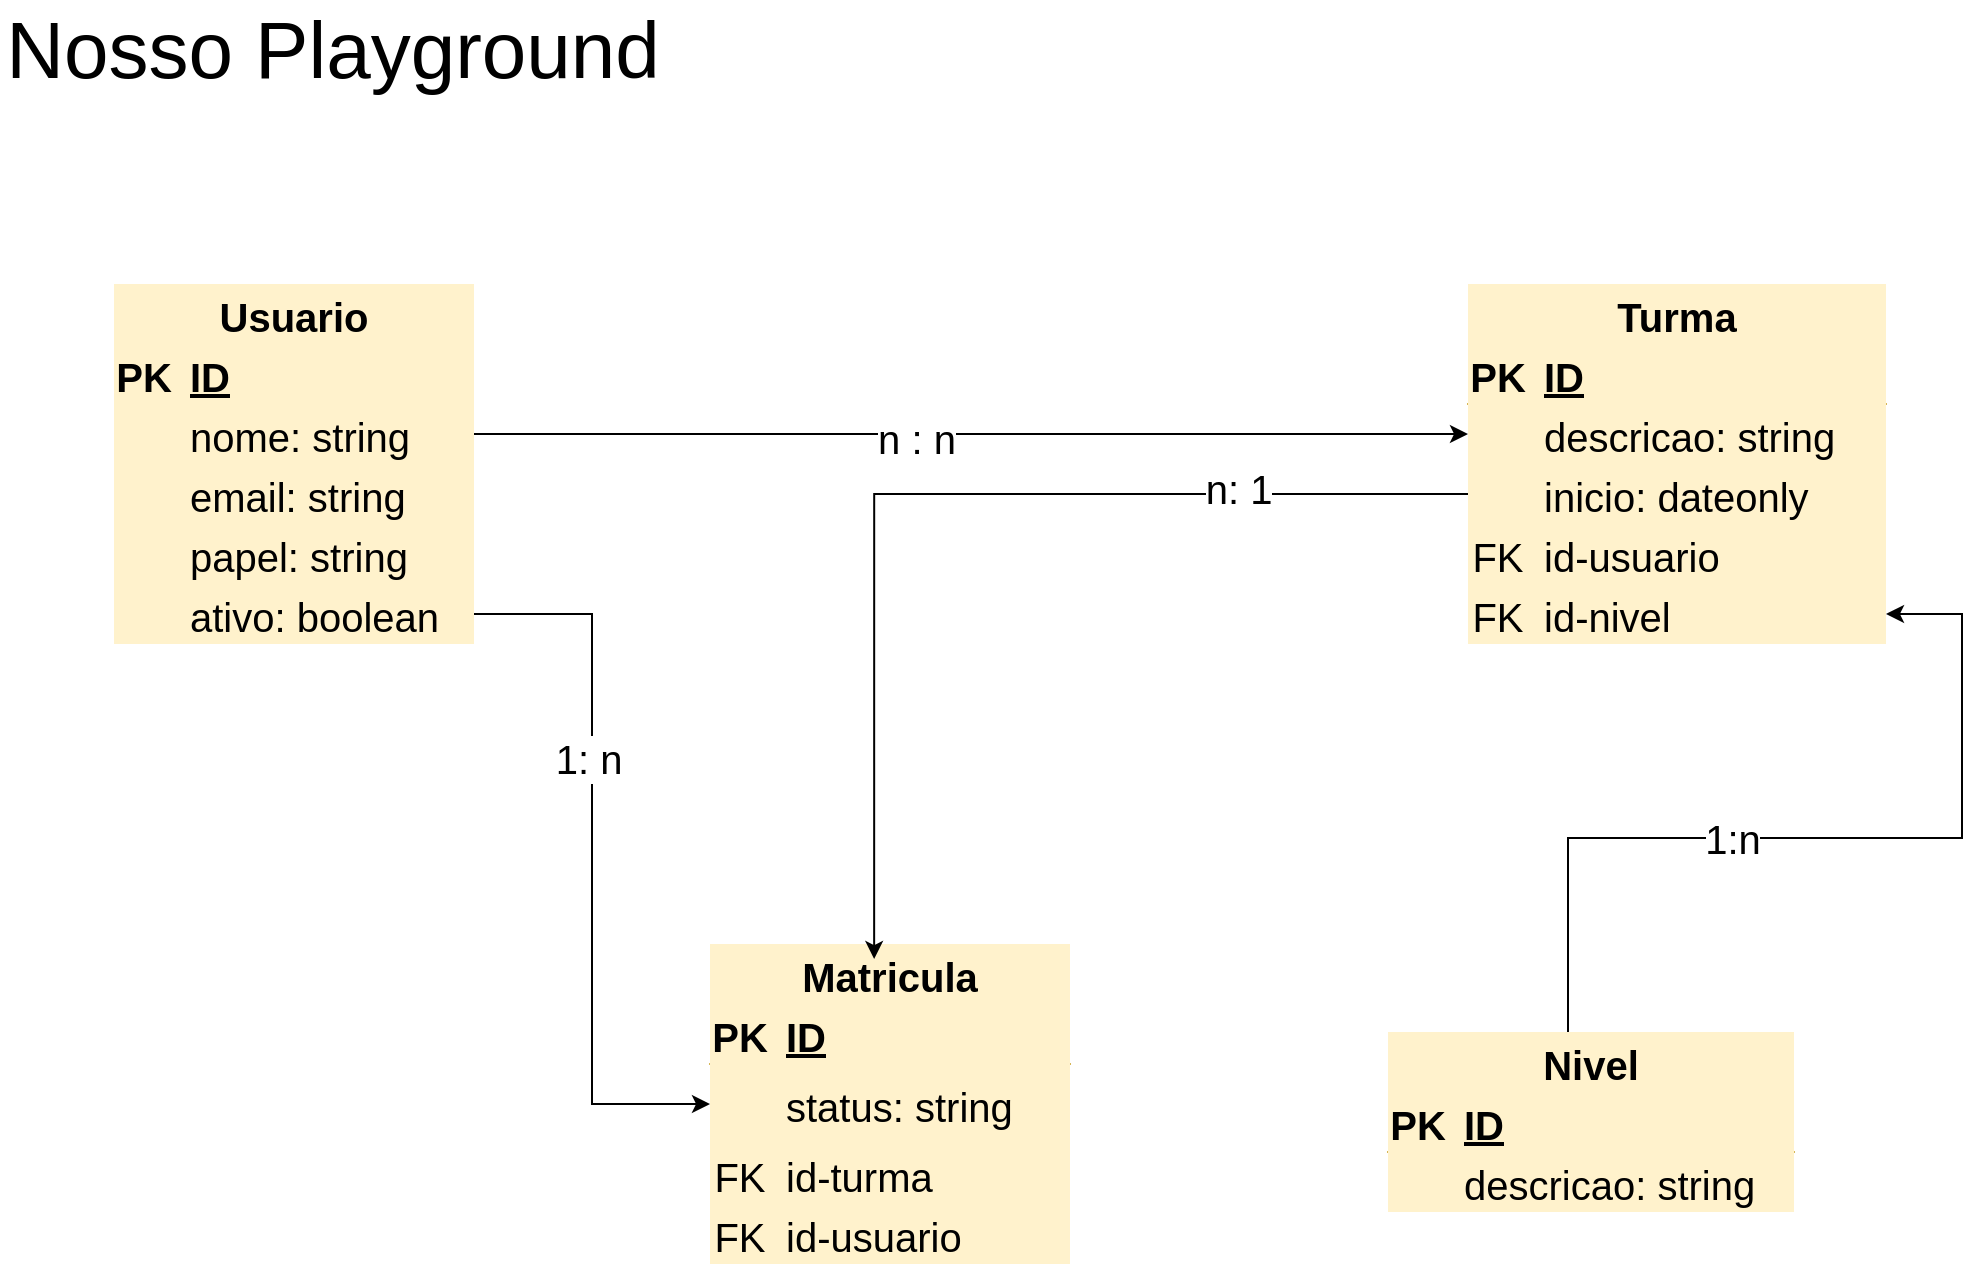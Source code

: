 <mxfile version="20.2.3" type="device"><diagram id="9jMi6Zr9I_MgF1_sjt54" name="Page-1"><mxGraphModel dx="1483" dy="927" grid="0" gridSize="10" guides="1" tooltips="1" connect="1" arrows="1" fold="1" page="1" pageScale="1" pageWidth="1169" pageHeight="827" math="0" shadow="0"><root><mxCell id="0"/><mxCell id="1" parent="0"/><mxCell id="DY_vmvrWOA6yT_l21C_Y-1" value="&lt;font style=&quot;font-size: 40px;&quot;&gt;Nosso Playground&lt;/font&gt;" style="text;html=1;strokeColor=none;fillColor=none;align=center;verticalAlign=middle;whiteSpace=wrap;rounded=0;" parent="1" vertex="1"><mxGeometry x="47" y="40" width="333" height="48" as="geometry"/></mxCell><mxCell id="DY_vmvrWOA6yT_l21C_Y-15" value="Usuario" style="shape=table;startSize=30;container=1;collapsible=1;childLayout=tableLayout;fixedRows=1;rowLines=0;fontStyle=1;align=center;resizeLast=1;fontSize=20;fillColor=#fff2cc;strokeColor=none;" parent="1" vertex="1"><mxGeometry x="104" y="182" width="180" height="180" as="geometry"/></mxCell><mxCell id="DY_vmvrWOA6yT_l21C_Y-16" value="" style="shape=tableRow;horizontal=0;startSize=0;swimlaneHead=0;swimlaneBody=0;fillColor=#fff2cc;collapsible=0;dropTarget=0;points=[[0,0.5],[1,0.5]];portConstraint=eastwest;top=0;left=0;right=0;bottom=1;fontSize=20;strokeColor=none;" parent="DY_vmvrWOA6yT_l21C_Y-15" vertex="1"><mxGeometry y="30" width="180" height="30" as="geometry"/></mxCell><mxCell id="DY_vmvrWOA6yT_l21C_Y-17" value="PK" style="shape=partialRectangle;connectable=0;fillColor=#fff2cc;top=0;left=0;bottom=0;right=0;fontStyle=1;overflow=hidden;fontSize=20;strokeColor=none;" parent="DY_vmvrWOA6yT_l21C_Y-16" vertex="1"><mxGeometry width="30" height="30" as="geometry"><mxRectangle width="30" height="30" as="alternateBounds"/></mxGeometry></mxCell><mxCell id="DY_vmvrWOA6yT_l21C_Y-18" value="ID" style="shape=partialRectangle;connectable=0;fillColor=#fff2cc;top=0;left=0;bottom=0;right=0;align=left;spacingLeft=6;fontStyle=5;overflow=hidden;fontSize=20;strokeColor=none;" parent="DY_vmvrWOA6yT_l21C_Y-16" vertex="1"><mxGeometry x="30" width="150" height="30" as="geometry"><mxRectangle width="150" height="30" as="alternateBounds"/></mxGeometry></mxCell><mxCell id="DY_vmvrWOA6yT_l21C_Y-19" value="" style="shape=tableRow;horizontal=0;startSize=0;swimlaneHead=0;swimlaneBody=0;fillColor=#fff2cc;collapsible=0;dropTarget=0;points=[[0,0.5],[1,0.5]];portConstraint=eastwest;top=0;left=0;right=0;bottom=0;fontSize=20;strokeColor=none;" parent="DY_vmvrWOA6yT_l21C_Y-15" vertex="1"><mxGeometry y="60" width="180" height="30" as="geometry"/></mxCell><mxCell id="DY_vmvrWOA6yT_l21C_Y-20" value="" style="shape=partialRectangle;connectable=0;fillColor=#fff2cc;top=0;left=0;bottom=0;right=0;editable=1;overflow=hidden;fontSize=20;strokeColor=none;" parent="DY_vmvrWOA6yT_l21C_Y-19" vertex="1"><mxGeometry width="30" height="30" as="geometry"><mxRectangle width="30" height="30" as="alternateBounds"/></mxGeometry></mxCell><mxCell id="DY_vmvrWOA6yT_l21C_Y-21" value="nome: string" style="shape=partialRectangle;connectable=0;fillColor=#fff2cc;top=0;left=0;bottom=0;right=0;align=left;spacingLeft=6;overflow=hidden;fontSize=20;strokeColor=none;" parent="DY_vmvrWOA6yT_l21C_Y-19" vertex="1"><mxGeometry x="30" width="150" height="30" as="geometry"><mxRectangle width="150" height="30" as="alternateBounds"/></mxGeometry></mxCell><mxCell id="DY_vmvrWOA6yT_l21C_Y-22" value="" style="shape=tableRow;horizontal=0;startSize=0;swimlaneHead=0;swimlaneBody=0;fillColor=#fff2cc;collapsible=0;dropTarget=0;points=[[0,0.5],[1,0.5]];portConstraint=eastwest;top=0;left=0;right=0;bottom=0;fontSize=20;strokeColor=none;" parent="DY_vmvrWOA6yT_l21C_Y-15" vertex="1"><mxGeometry y="90" width="180" height="30" as="geometry"/></mxCell><mxCell id="DY_vmvrWOA6yT_l21C_Y-23" value="" style="shape=partialRectangle;connectable=0;fillColor=#fff2cc;top=0;left=0;bottom=0;right=0;editable=1;overflow=hidden;fontSize=20;strokeColor=none;" parent="DY_vmvrWOA6yT_l21C_Y-22" vertex="1"><mxGeometry width="30" height="30" as="geometry"><mxRectangle width="30" height="30" as="alternateBounds"/></mxGeometry></mxCell><mxCell id="DY_vmvrWOA6yT_l21C_Y-24" value="email: string" style="shape=partialRectangle;connectable=0;fillColor=#fff2cc;top=0;left=0;bottom=0;right=0;align=left;spacingLeft=6;overflow=hidden;fontSize=20;strokeColor=none;" parent="DY_vmvrWOA6yT_l21C_Y-22" vertex="1"><mxGeometry x="30" width="150" height="30" as="geometry"><mxRectangle width="150" height="30" as="alternateBounds"/></mxGeometry></mxCell><mxCell id="DY_vmvrWOA6yT_l21C_Y-25" value="" style="shape=tableRow;horizontal=0;startSize=0;swimlaneHead=0;swimlaneBody=0;fillColor=#fff2cc;collapsible=0;dropTarget=0;points=[[0,0.5],[1,0.5]];portConstraint=eastwest;top=0;left=0;right=0;bottom=0;fontSize=20;strokeColor=none;" parent="DY_vmvrWOA6yT_l21C_Y-15" vertex="1"><mxGeometry y="120" width="180" height="30" as="geometry"/></mxCell><mxCell id="DY_vmvrWOA6yT_l21C_Y-26" value="" style="shape=partialRectangle;connectable=0;fillColor=#fff2cc;top=0;left=0;bottom=0;right=0;editable=1;overflow=hidden;fontSize=20;strokeColor=none;" parent="DY_vmvrWOA6yT_l21C_Y-25" vertex="1"><mxGeometry width="30" height="30" as="geometry"><mxRectangle width="30" height="30" as="alternateBounds"/></mxGeometry></mxCell><mxCell id="DY_vmvrWOA6yT_l21C_Y-27" value="papel: string" style="shape=partialRectangle;connectable=0;fillColor=#fff2cc;top=0;left=0;bottom=0;right=0;align=left;spacingLeft=6;overflow=hidden;fontSize=20;strokeColor=none;" parent="DY_vmvrWOA6yT_l21C_Y-25" vertex="1"><mxGeometry x="30" width="150" height="30" as="geometry"><mxRectangle width="150" height="30" as="alternateBounds"/></mxGeometry></mxCell><mxCell id="DY_vmvrWOA6yT_l21C_Y-31" value="" style="shape=tableRow;horizontal=0;startSize=0;swimlaneHead=0;swimlaneBody=0;fillColor=#fff2cc;collapsible=0;dropTarget=0;points=[[0,0.5],[1,0.5]];portConstraint=eastwest;top=0;left=0;right=0;bottom=0;fontSize=20;strokeColor=none;" parent="DY_vmvrWOA6yT_l21C_Y-15" vertex="1"><mxGeometry y="150" width="180" height="30" as="geometry"/></mxCell><mxCell id="DY_vmvrWOA6yT_l21C_Y-32" value="" style="shape=partialRectangle;connectable=0;fillColor=#fff2cc;top=0;left=0;bottom=0;right=0;editable=1;overflow=hidden;fontSize=20;strokeColor=none;" parent="DY_vmvrWOA6yT_l21C_Y-31" vertex="1"><mxGeometry width="30" height="30" as="geometry"><mxRectangle width="30" height="30" as="alternateBounds"/></mxGeometry></mxCell><mxCell id="DY_vmvrWOA6yT_l21C_Y-33" value="ativo: boolean" style="shape=partialRectangle;connectable=0;fillColor=#fff2cc;top=0;left=0;bottom=0;right=0;align=left;spacingLeft=6;overflow=hidden;fontSize=20;strokeColor=none;" parent="DY_vmvrWOA6yT_l21C_Y-31" vertex="1"><mxGeometry x="30" width="150" height="30" as="geometry"><mxRectangle width="150" height="30" as="alternateBounds"/></mxGeometry></mxCell><mxCell id="DY_vmvrWOA6yT_l21C_Y-34" value="Turma" style="shape=table;startSize=30;container=1;collapsible=1;childLayout=tableLayout;fixedRows=1;rowLines=0;fontStyle=1;align=center;resizeLast=1;fontSize=20;fillColor=#fff2cc;strokeColor=none;" parent="1" vertex="1"><mxGeometry x="781" y="182" width="209" height="180" as="geometry"/></mxCell><mxCell id="DY_vmvrWOA6yT_l21C_Y-35" value="" style="shape=tableRow;horizontal=0;startSize=0;swimlaneHead=0;swimlaneBody=0;fillColor=#fff2cc;collapsible=0;dropTarget=0;points=[[0,0.5],[1,0.5]];portConstraint=eastwest;top=0;left=0;right=0;bottom=1;fontSize=20;strokeColor=#d6b656;" parent="DY_vmvrWOA6yT_l21C_Y-34" vertex="1"><mxGeometry y="30" width="209" height="30" as="geometry"/></mxCell><mxCell id="DY_vmvrWOA6yT_l21C_Y-36" value="PK" style="shape=partialRectangle;connectable=0;fillColor=#fff2cc;top=0;left=0;bottom=0;right=0;fontStyle=1;overflow=hidden;fontSize=20;strokeColor=#d6b656;" parent="DY_vmvrWOA6yT_l21C_Y-35" vertex="1"><mxGeometry width="30" height="30" as="geometry"><mxRectangle width="30" height="30" as="alternateBounds"/></mxGeometry></mxCell><mxCell id="DY_vmvrWOA6yT_l21C_Y-37" value="ID" style="shape=partialRectangle;connectable=0;fillColor=#fff2cc;top=0;left=0;bottom=0;right=0;align=left;spacingLeft=6;fontStyle=5;overflow=hidden;fontSize=20;strokeColor=#d6b656;" parent="DY_vmvrWOA6yT_l21C_Y-35" vertex="1"><mxGeometry x="30" width="179" height="30" as="geometry"><mxRectangle width="179" height="30" as="alternateBounds"/></mxGeometry></mxCell><mxCell id="DY_vmvrWOA6yT_l21C_Y-38" value="" style="shape=tableRow;horizontal=0;startSize=0;swimlaneHead=0;swimlaneBody=0;fillColor=#fff2cc;collapsible=0;dropTarget=0;points=[[0,0.5],[1,0.5]];portConstraint=eastwest;top=0;left=0;right=0;bottom=0;fontSize=20;strokeColor=#d6b656;" parent="DY_vmvrWOA6yT_l21C_Y-34" vertex="1"><mxGeometry y="60" width="209" height="30" as="geometry"/></mxCell><mxCell id="DY_vmvrWOA6yT_l21C_Y-39" value="" style="shape=partialRectangle;connectable=0;fillColor=#fff2cc;top=0;left=0;bottom=0;right=0;editable=1;overflow=hidden;fontSize=20;strokeColor=#d6b656;" parent="DY_vmvrWOA6yT_l21C_Y-38" vertex="1"><mxGeometry width="30" height="30" as="geometry"><mxRectangle width="30" height="30" as="alternateBounds"/></mxGeometry></mxCell><mxCell id="DY_vmvrWOA6yT_l21C_Y-40" value="descricao: string" style="shape=partialRectangle;connectable=0;fillColor=#fff2cc;top=0;left=0;bottom=0;right=0;align=left;spacingLeft=6;overflow=hidden;fontSize=20;strokeColor=#d6b656;" parent="DY_vmvrWOA6yT_l21C_Y-38" vertex="1"><mxGeometry x="30" width="179" height="30" as="geometry"><mxRectangle width="179" height="30" as="alternateBounds"/></mxGeometry></mxCell><mxCell id="DY_vmvrWOA6yT_l21C_Y-70" value="" style="shape=tableRow;horizontal=0;startSize=0;swimlaneHead=0;swimlaneBody=0;fillColor=#fff2cc;collapsible=0;dropTarget=0;points=[[0,0.5],[1,0.5]];portConstraint=eastwest;top=0;left=0;right=0;bottom=0;fontSize=20;strokeColor=#d6b656;" parent="DY_vmvrWOA6yT_l21C_Y-34" vertex="1"><mxGeometry y="90" width="209" height="30" as="geometry"/></mxCell><mxCell id="DY_vmvrWOA6yT_l21C_Y-71" value="" style="shape=partialRectangle;connectable=0;fillColor=#fff2cc;top=0;left=0;bottom=0;right=0;editable=1;overflow=hidden;fontSize=20;strokeColor=#d6b656;" parent="DY_vmvrWOA6yT_l21C_Y-70" vertex="1"><mxGeometry width="30" height="30" as="geometry"><mxRectangle width="30" height="30" as="alternateBounds"/></mxGeometry></mxCell><mxCell id="DY_vmvrWOA6yT_l21C_Y-72" value="inicio: dateonly" style="shape=partialRectangle;connectable=0;fillColor=#fff2cc;top=0;left=0;bottom=0;right=0;align=left;spacingLeft=6;overflow=hidden;fontSize=20;strokeColor=#d6b656;" parent="DY_vmvrWOA6yT_l21C_Y-70" vertex="1"><mxGeometry x="30" width="179" height="30" as="geometry"><mxRectangle width="179" height="30" as="alternateBounds"/></mxGeometry></mxCell><mxCell id="DY_vmvrWOA6yT_l21C_Y-74" value="" style="shape=tableRow;horizontal=0;startSize=0;swimlaneHead=0;swimlaneBody=0;fillColor=#fff2cc;collapsible=0;dropTarget=0;points=[[0,0.5],[1,0.5]];portConstraint=eastwest;top=0;left=0;right=0;bottom=0;fontSize=20;strokeColor=#d6b656;" parent="DY_vmvrWOA6yT_l21C_Y-34" vertex="1"><mxGeometry y="120" width="209" height="30" as="geometry"/></mxCell><mxCell id="DY_vmvrWOA6yT_l21C_Y-75" value="FK" style="shape=partialRectangle;connectable=0;fillColor=#fff2cc;top=0;left=0;bottom=0;right=0;editable=1;overflow=hidden;fontSize=20;strokeColor=#d6b656;" parent="DY_vmvrWOA6yT_l21C_Y-74" vertex="1"><mxGeometry width="30" height="30" as="geometry"><mxRectangle width="30" height="30" as="alternateBounds"/></mxGeometry></mxCell><mxCell id="DY_vmvrWOA6yT_l21C_Y-76" value="id-usuario" style="shape=partialRectangle;connectable=0;fillColor=#fff2cc;top=0;left=0;bottom=0;right=0;align=left;spacingLeft=6;overflow=hidden;fontSize=20;strokeColor=#d6b656;" parent="DY_vmvrWOA6yT_l21C_Y-74" vertex="1"><mxGeometry x="30" width="179" height="30" as="geometry"><mxRectangle width="179" height="30" as="alternateBounds"/></mxGeometry></mxCell><mxCell id="DY_vmvrWOA6yT_l21C_Y-79" value="" style="shape=tableRow;horizontal=0;startSize=0;swimlaneHead=0;swimlaneBody=0;fillColor=#fff2cc;collapsible=0;dropTarget=0;points=[[0,0.5],[1,0.5]];portConstraint=eastwest;top=0;left=0;right=0;bottom=0;fontSize=20;strokeColor=#d6b656;" parent="DY_vmvrWOA6yT_l21C_Y-34" vertex="1"><mxGeometry y="150" width="209" height="30" as="geometry"/></mxCell><mxCell id="DY_vmvrWOA6yT_l21C_Y-80" value="FK" style="shape=partialRectangle;connectable=0;fillColor=#fff2cc;top=0;left=0;bottom=0;right=0;editable=1;overflow=hidden;fontSize=20;strokeColor=#d6b656;" parent="DY_vmvrWOA6yT_l21C_Y-79" vertex="1"><mxGeometry width="30" height="30" as="geometry"><mxRectangle width="30" height="30" as="alternateBounds"/></mxGeometry></mxCell><mxCell id="DY_vmvrWOA6yT_l21C_Y-81" value="id-nivel" style="shape=partialRectangle;connectable=0;fillColor=#fff2cc;top=0;left=0;bottom=0;right=0;align=left;spacingLeft=6;overflow=hidden;fontSize=20;strokeColor=#d6b656;" parent="DY_vmvrWOA6yT_l21C_Y-79" vertex="1"><mxGeometry x="30" width="179" height="30" as="geometry"><mxRectangle width="179" height="30" as="alternateBounds"/></mxGeometry></mxCell><mxCell id="DY_vmvrWOA6yT_l21C_Y-78" style="edgeStyle=orthogonalEdgeStyle;rounded=0;orthogonalLoop=1;jettySize=auto;html=1;fontSize=20;entryX=1;entryY=0.5;entryDx=0;entryDy=0;" parent="1" source="DY_vmvrWOA6yT_l21C_Y-50" target="DY_vmvrWOA6yT_l21C_Y-79" edge="1"><mxGeometry relative="1" as="geometry"><mxPoint x="906" y="419" as="targetPoint"/><Array as="points"><mxPoint x="831" y="459"/><mxPoint x="1028" y="459"/><mxPoint x="1028" y="347"/></Array></mxGeometry></mxCell><mxCell id="DY_vmvrWOA6yT_l21C_Y-82" value="1:n" style="edgeLabel;html=1;align=center;verticalAlign=middle;resizable=0;points=[];fontSize=20;" parent="DY_vmvrWOA6yT_l21C_Y-78" vertex="1" connectable="0"><mxGeometry x="-0.197" relative="1" as="geometry"><mxPoint as="offset"/></mxGeometry></mxCell><mxCell id="DY_vmvrWOA6yT_l21C_Y-50" value="Nivel" style="shape=table;startSize=30;container=1;collapsible=1;childLayout=tableLayout;fixedRows=1;rowLines=0;fontStyle=1;align=center;resizeLast=1;fontSize=20;fillColor=#fff2cc;strokeColor=none;" parent="1" vertex="1"><mxGeometry x="741" y="556" width="203" height="90" as="geometry"/></mxCell><mxCell id="DY_vmvrWOA6yT_l21C_Y-51" value="" style="shape=tableRow;horizontal=0;startSize=0;swimlaneHead=0;swimlaneBody=0;fillColor=#fff2cc;collapsible=0;dropTarget=0;points=[[0,0.5],[1,0.5]];portConstraint=eastwest;top=0;left=0;right=0;bottom=1;fontSize=20;strokeColor=#d6b656;" parent="DY_vmvrWOA6yT_l21C_Y-50" vertex="1"><mxGeometry y="30" width="203" height="30" as="geometry"/></mxCell><mxCell id="DY_vmvrWOA6yT_l21C_Y-52" value="PK" style="shape=partialRectangle;connectable=0;fillColor=#fff2cc;top=0;left=0;bottom=0;right=0;fontStyle=1;overflow=hidden;fontSize=20;strokeColor=#d6b656;" parent="DY_vmvrWOA6yT_l21C_Y-51" vertex="1"><mxGeometry width="30" height="30" as="geometry"><mxRectangle width="30" height="30" as="alternateBounds"/></mxGeometry></mxCell><mxCell id="DY_vmvrWOA6yT_l21C_Y-53" value="ID" style="shape=partialRectangle;connectable=0;fillColor=#fff2cc;top=0;left=0;bottom=0;right=0;align=left;spacingLeft=6;fontStyle=5;overflow=hidden;fontSize=20;strokeColor=#d6b656;" parent="DY_vmvrWOA6yT_l21C_Y-51" vertex="1"><mxGeometry x="30" width="173" height="30" as="geometry"><mxRectangle width="173" height="30" as="alternateBounds"/></mxGeometry></mxCell><mxCell id="DY_vmvrWOA6yT_l21C_Y-54" value="" style="shape=tableRow;horizontal=0;startSize=0;swimlaneHead=0;swimlaneBody=0;fillColor=#fff2cc;collapsible=0;dropTarget=0;points=[[0,0.5],[1,0.5]];portConstraint=eastwest;top=0;left=0;right=0;bottom=0;fontSize=20;strokeColor=#d6b656;" parent="DY_vmvrWOA6yT_l21C_Y-50" vertex="1"><mxGeometry y="60" width="203" height="30" as="geometry"/></mxCell><mxCell id="DY_vmvrWOA6yT_l21C_Y-55" value="" style="shape=partialRectangle;connectable=0;fillColor=#fff2cc;top=0;left=0;bottom=0;right=0;editable=1;overflow=hidden;fontSize=20;strokeColor=#d6b656;" parent="DY_vmvrWOA6yT_l21C_Y-54" vertex="1"><mxGeometry width="30" height="30" as="geometry"><mxRectangle width="30" height="30" as="alternateBounds"/></mxGeometry></mxCell><mxCell id="DY_vmvrWOA6yT_l21C_Y-56" value="descricao: string" style="shape=partialRectangle;connectable=0;fillColor=#fff2cc;top=0;left=0;bottom=0;right=0;align=left;spacingLeft=6;overflow=hidden;fontSize=20;strokeColor=#d6b656;" parent="DY_vmvrWOA6yT_l21C_Y-54" vertex="1"><mxGeometry x="30" width="173" height="30" as="geometry"><mxRectangle width="173" height="30" as="alternateBounds"/></mxGeometry></mxCell><mxCell id="DY_vmvrWOA6yT_l21C_Y-60" value="Matricula" style="shape=table;startSize=30;container=1;collapsible=1;childLayout=tableLayout;fixedRows=1;rowLines=0;fontStyle=1;align=center;resizeLast=1;fontSize=20;fillColor=#fff2cc;strokeColor=none;" parent="1" vertex="1"><mxGeometry x="402" y="512" width="180" height="160" as="geometry"/></mxCell><mxCell id="DY_vmvrWOA6yT_l21C_Y-61" value="" style="shape=tableRow;horizontal=0;startSize=0;swimlaneHead=0;swimlaneBody=0;fillColor=#fff2cc;collapsible=0;dropTarget=0;points=[[0,0.5],[1,0.5]];portConstraint=eastwest;top=0;left=0;right=0;bottom=1;fontSize=20;strokeColor=#d6b656;" parent="DY_vmvrWOA6yT_l21C_Y-60" vertex="1"><mxGeometry y="30" width="180" height="30" as="geometry"/></mxCell><mxCell id="DY_vmvrWOA6yT_l21C_Y-62" value="PK" style="shape=partialRectangle;connectable=0;fillColor=#fff2cc;top=0;left=0;bottom=0;right=0;fontStyle=1;overflow=hidden;fontSize=20;strokeColor=#d6b656;" parent="DY_vmvrWOA6yT_l21C_Y-61" vertex="1"><mxGeometry width="30" height="30" as="geometry"><mxRectangle width="30" height="30" as="alternateBounds"/></mxGeometry></mxCell><mxCell id="DY_vmvrWOA6yT_l21C_Y-63" value="ID" style="shape=partialRectangle;connectable=0;fillColor=#fff2cc;top=0;left=0;bottom=0;right=0;align=left;spacingLeft=6;fontStyle=5;overflow=hidden;fontSize=20;strokeColor=#d6b656;" parent="DY_vmvrWOA6yT_l21C_Y-61" vertex="1"><mxGeometry x="30" width="150" height="30" as="geometry"><mxRectangle width="150" height="30" as="alternateBounds"/></mxGeometry></mxCell><mxCell id="DY_vmvrWOA6yT_l21C_Y-64" value="" style="shape=tableRow;horizontal=0;startSize=0;swimlaneHead=0;swimlaneBody=0;fillColor=#fff2cc;collapsible=0;dropTarget=0;points=[[0,0.5],[1,0.5]];portConstraint=eastwest;top=0;left=0;right=0;bottom=0;fontSize=20;strokeColor=#d6b656;" parent="DY_vmvrWOA6yT_l21C_Y-60" vertex="1"><mxGeometry y="60" width="180" height="40" as="geometry"/></mxCell><mxCell id="DY_vmvrWOA6yT_l21C_Y-65" value="" style="shape=partialRectangle;connectable=0;fillColor=#fff2cc;top=0;left=0;bottom=0;right=0;editable=1;overflow=hidden;fontSize=20;strokeColor=#d6b656;" parent="DY_vmvrWOA6yT_l21C_Y-64" vertex="1"><mxGeometry width="30" height="40" as="geometry"><mxRectangle width="30" height="40" as="alternateBounds"/></mxGeometry></mxCell><mxCell id="DY_vmvrWOA6yT_l21C_Y-66" value="status: string" style="shape=partialRectangle;connectable=0;fillColor=#fff2cc;top=0;left=0;bottom=0;right=0;align=left;spacingLeft=6;overflow=hidden;fontSize=20;strokeColor=#d6b656;" parent="DY_vmvrWOA6yT_l21C_Y-64" vertex="1"><mxGeometry x="30" width="150" height="40" as="geometry"><mxRectangle width="150" height="40" as="alternateBounds"/></mxGeometry></mxCell><mxCell id="DY_vmvrWOA6yT_l21C_Y-84" value="" style="shape=tableRow;horizontal=0;startSize=0;swimlaneHead=0;swimlaneBody=0;fillColor=#fff2cc;collapsible=0;dropTarget=0;points=[[0,0.5],[1,0.5]];portConstraint=eastwest;top=0;left=0;right=0;bottom=0;fontSize=20;strokeColor=#d6b656;" parent="DY_vmvrWOA6yT_l21C_Y-60" vertex="1"><mxGeometry y="100" width="180" height="30" as="geometry"/></mxCell><mxCell id="DY_vmvrWOA6yT_l21C_Y-85" value="FK" style="shape=partialRectangle;connectable=0;fillColor=#fff2cc;top=0;left=0;bottom=0;right=0;editable=1;overflow=hidden;fontSize=20;strokeColor=#d6b656;" parent="DY_vmvrWOA6yT_l21C_Y-84" vertex="1"><mxGeometry width="30" height="30" as="geometry"><mxRectangle width="30" height="30" as="alternateBounds"/></mxGeometry></mxCell><mxCell id="DY_vmvrWOA6yT_l21C_Y-86" value="id-turma" style="shape=partialRectangle;connectable=0;fillColor=#fff2cc;top=0;left=0;bottom=0;right=0;align=left;spacingLeft=6;overflow=hidden;fontSize=20;strokeColor=#d6b656;" parent="DY_vmvrWOA6yT_l21C_Y-84" vertex="1"><mxGeometry x="30" width="150" height="30" as="geometry"><mxRectangle width="150" height="30" as="alternateBounds"/></mxGeometry></mxCell><mxCell id="DY_vmvrWOA6yT_l21C_Y-88" value="" style="shape=tableRow;horizontal=0;startSize=0;swimlaneHead=0;swimlaneBody=0;fillColor=#fff2cc;collapsible=0;dropTarget=0;points=[[0,0.5],[1,0.5]];portConstraint=eastwest;top=0;left=0;right=0;bottom=0;fontSize=20;strokeColor=#d6b656;" parent="DY_vmvrWOA6yT_l21C_Y-60" vertex="1"><mxGeometry y="130" width="180" height="30" as="geometry"/></mxCell><mxCell id="DY_vmvrWOA6yT_l21C_Y-89" value="FK" style="shape=partialRectangle;connectable=0;fillColor=#fff2cc;top=0;left=0;bottom=0;right=0;editable=1;overflow=hidden;fontSize=20;strokeColor=#d6b656;" parent="DY_vmvrWOA6yT_l21C_Y-88" vertex="1"><mxGeometry width="30" height="30" as="geometry"><mxRectangle width="30" height="30" as="alternateBounds"/></mxGeometry></mxCell><mxCell id="DY_vmvrWOA6yT_l21C_Y-90" value="id-usuario" style="shape=partialRectangle;connectable=0;fillColor=#fff2cc;top=0;left=0;bottom=0;right=0;align=left;spacingLeft=6;overflow=hidden;fontSize=20;strokeColor=#d6b656;" parent="DY_vmvrWOA6yT_l21C_Y-88" vertex="1"><mxGeometry x="30" width="150" height="30" as="geometry"><mxRectangle width="150" height="30" as="alternateBounds"/></mxGeometry></mxCell><mxCell id="DY_vmvrWOA6yT_l21C_Y-73" style="edgeStyle=orthogonalEdgeStyle;rounded=0;orthogonalLoop=1;jettySize=auto;html=1;entryX=0;entryY=0.5;entryDx=0;entryDy=0;fontSize=20;" parent="1" source="DY_vmvrWOA6yT_l21C_Y-19" target="DY_vmvrWOA6yT_l21C_Y-38" edge="1"><mxGeometry relative="1" as="geometry"/></mxCell><mxCell id="DY_vmvrWOA6yT_l21C_Y-77" value="n : n" style="edgeLabel;html=1;align=center;verticalAlign=middle;resizable=0;points=[];fontSize=20;" parent="DY_vmvrWOA6yT_l21C_Y-73" vertex="1" connectable="0"><mxGeometry x="-0.111" y="-2" relative="1" as="geometry"><mxPoint as="offset"/></mxGeometry></mxCell><mxCell id="DY_vmvrWOA6yT_l21C_Y-83" style="edgeStyle=orthogonalEdgeStyle;rounded=0;orthogonalLoop=1;jettySize=auto;html=1;entryX=0.456;entryY=0.047;entryDx=0;entryDy=0;entryPerimeter=0;fontSize=20;" parent="1" source="DY_vmvrWOA6yT_l21C_Y-70" target="DY_vmvrWOA6yT_l21C_Y-60" edge="1"><mxGeometry relative="1" as="geometry"/></mxCell><mxCell id="DY_vmvrWOA6yT_l21C_Y-91" value="n: 1" style="edgeLabel;html=1;align=center;verticalAlign=middle;resizable=0;points=[];fontSize=20;" parent="DY_vmvrWOA6yT_l21C_Y-83" vertex="1" connectable="0"><mxGeometry x="-0.566" y="-3" relative="1" as="geometry"><mxPoint as="offset"/></mxGeometry></mxCell><mxCell id="DY_vmvrWOA6yT_l21C_Y-87" style="edgeStyle=orthogonalEdgeStyle;rounded=0;orthogonalLoop=1;jettySize=auto;html=1;entryX=0;entryY=0.5;entryDx=0;entryDy=0;fontSize=20;" parent="1" source="DY_vmvrWOA6yT_l21C_Y-31" target="DY_vmvrWOA6yT_l21C_Y-64" edge="1"><mxGeometry relative="1" as="geometry"/></mxCell><mxCell id="DY_vmvrWOA6yT_l21C_Y-92" value="1: n" style="edgeLabel;html=1;align=center;verticalAlign=middle;resizable=0;points=[];fontSize=20;" parent="DY_vmvrWOA6yT_l21C_Y-87" vertex="1" connectable="0"><mxGeometry x="-0.277" y="-2" relative="1" as="geometry"><mxPoint as="offset"/></mxGeometry></mxCell></root></mxGraphModel></diagram></mxfile>